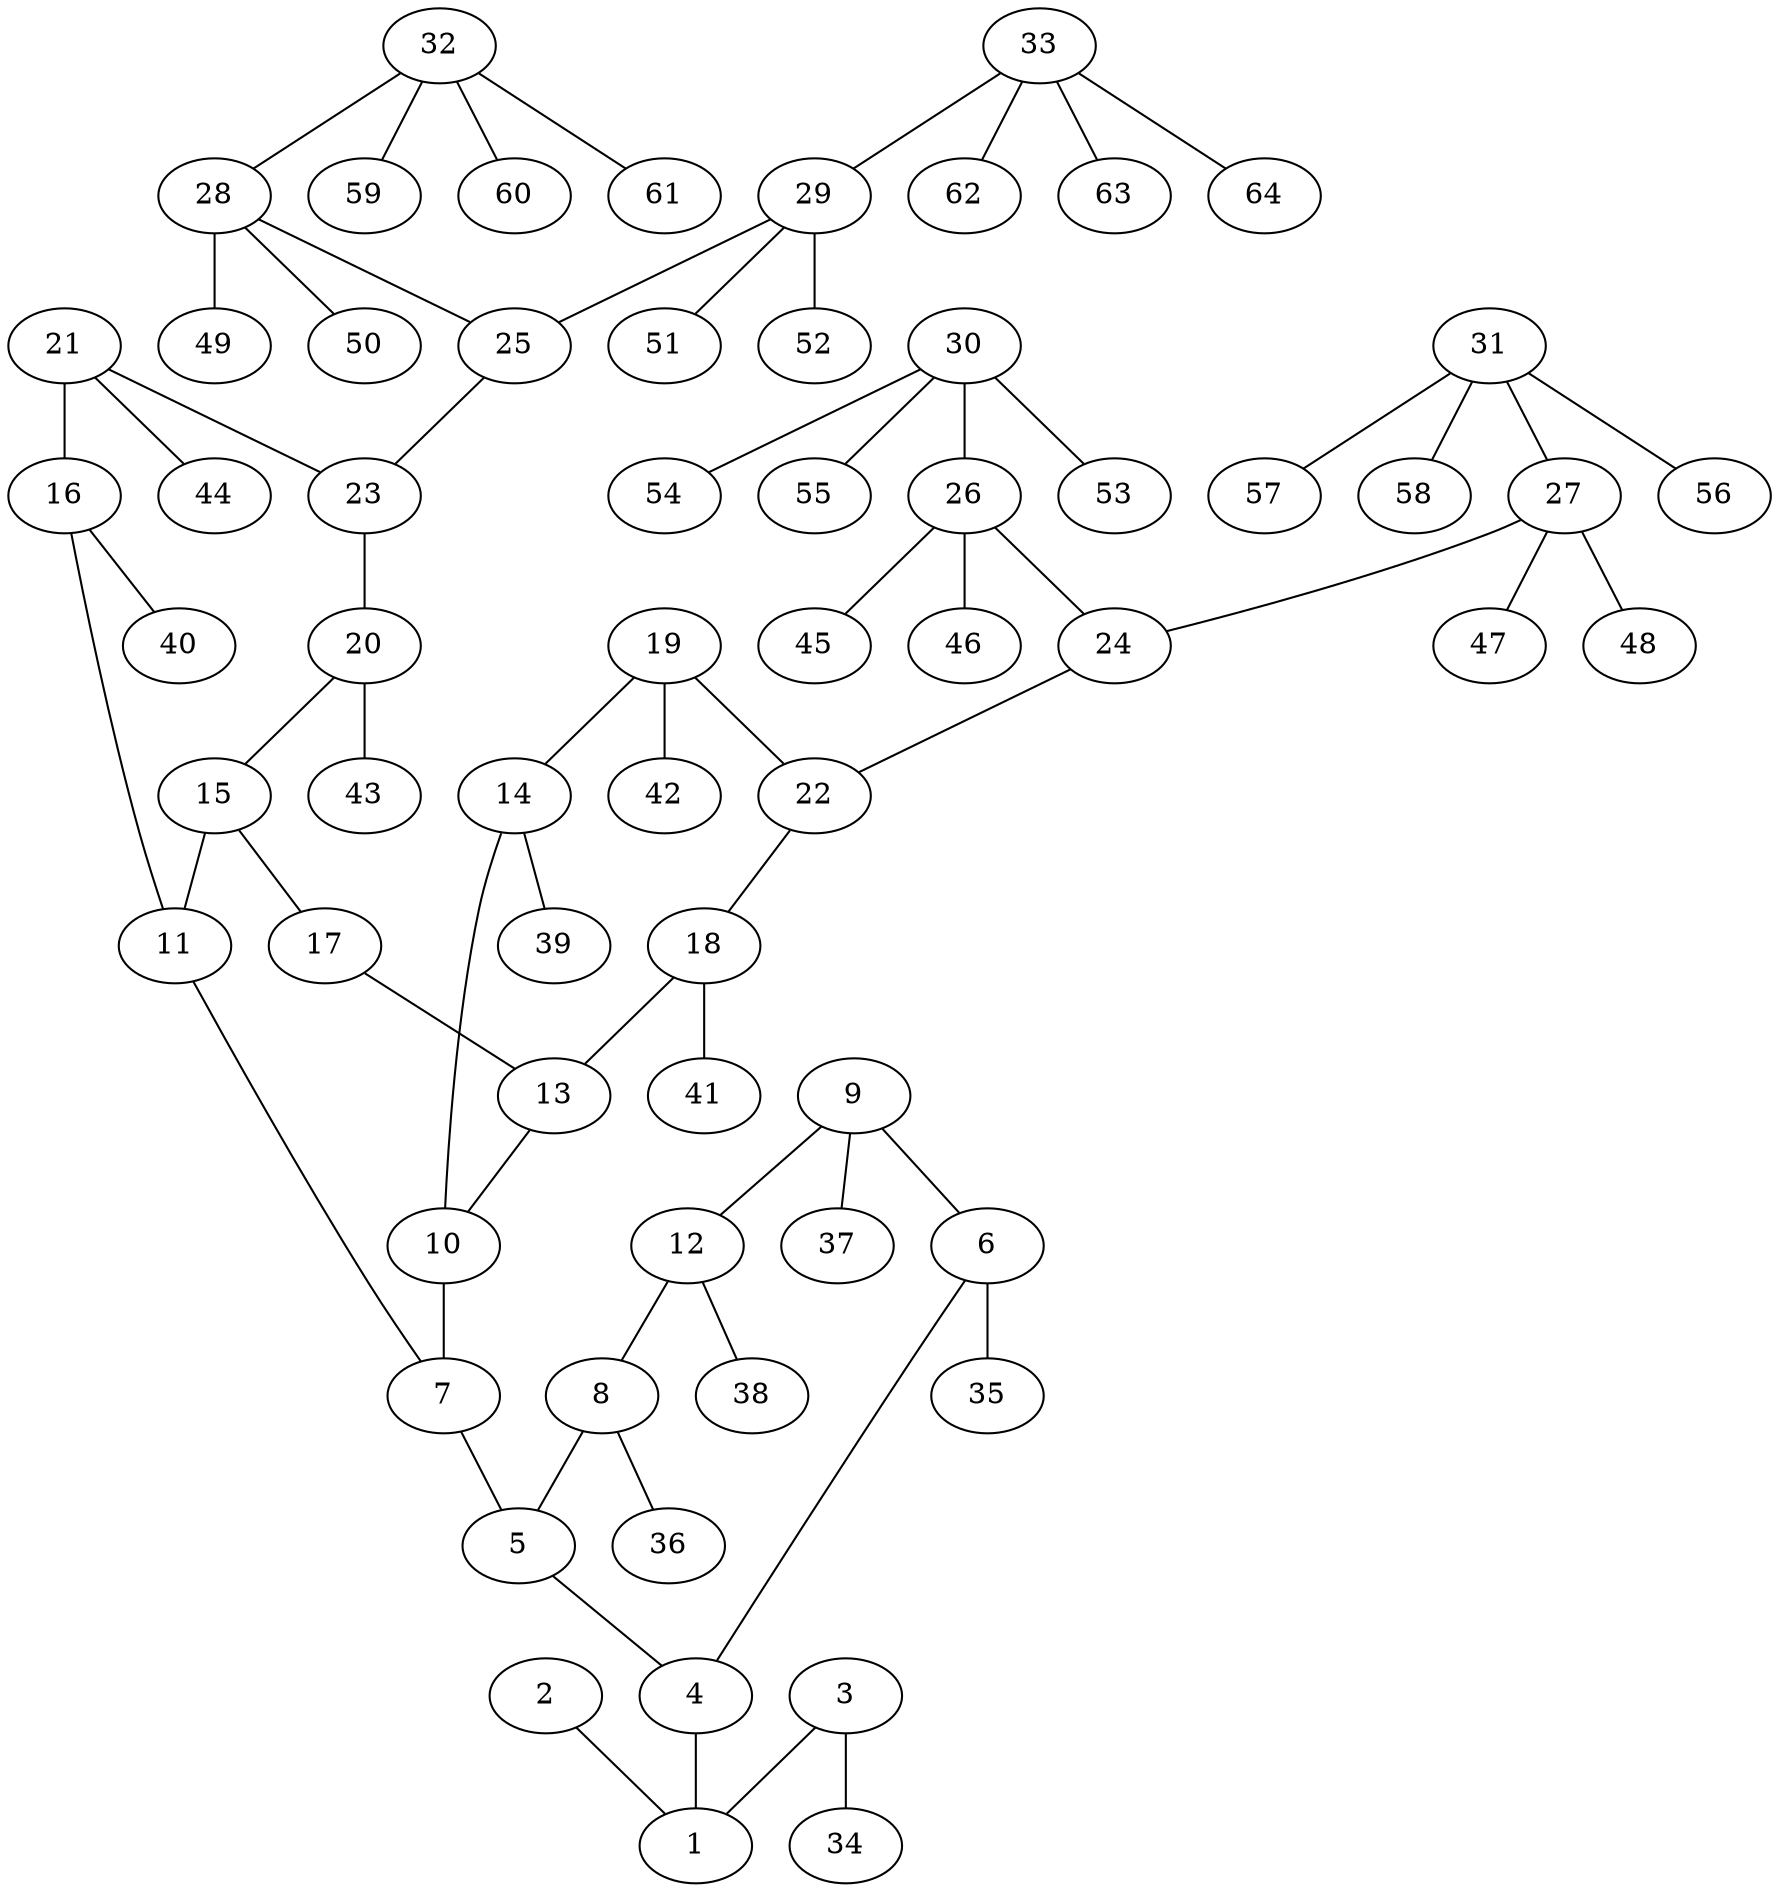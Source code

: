 graph molecule_4033 {
	1	 [chem=C];
	2	 [chem=O];
	2 -- 1	 [valence=2];
	3	 [chem=O];
	3 -- 1	 [valence=1];
	34	 [chem=H];
	3 -- 34	 [valence=1];
	4	 [chem=C];
	4 -- 1	 [valence=1];
	5	 [chem=C];
	5 -- 4	 [valence=2];
	6	 [chem=C];
	6 -- 4	 [valence=1];
	35	 [chem=H];
	6 -- 35	 [valence=1];
	7	 [chem=C];
	7 -- 5	 [valence=1];
	8	 [chem=C];
	8 -- 5	 [valence=1];
	36	 [chem=H];
	8 -- 36	 [valence=1];
	9	 [chem=C];
	9 -- 6	 [valence=2];
	12	 [chem=C];
	9 -- 12	 [valence=1];
	37	 [chem=H];
	9 -- 37	 [valence=1];
	10	 [chem=C];
	10 -- 7	 [valence=2];
	11	 [chem=C];
	11 -- 7	 [valence=1];
	12 -- 8	 [valence=2];
	38	 [chem=H];
	12 -- 38	 [valence=1];
	13	 [chem=C];
	13 -- 10	 [valence=1];
	14	 [chem=C];
	14 -- 10	 [valence=1];
	39	 [chem=H];
	14 -- 39	 [valence=1];
	15	 [chem=C];
	15 -- 11	 [valence=2];
	17	 [chem=O];
	15 -- 17	 [valence=1];
	16	 [chem=C];
	16 -- 11	 [valence=1];
	40	 [chem=H];
	16 -- 40	 [valence=1];
	17 -- 13	 [valence=2];
	18	 [chem=C];
	18 -- 13	 [valence=1];
	41	 [chem=H];
	18 -- 41	 [valence=1];
	19	 [chem=C];
	19 -- 14	 [valence=2];
	22	 [chem=C];
	19 -- 22	 [valence=1];
	42	 [chem=H];
	19 -- 42	 [valence=1];
	20	 [chem=C];
	20 -- 15	 [valence=1];
	43	 [chem=H];
	20 -- 43	 [valence=1];
	21	 [chem=C];
	21 -- 16	 [valence=2];
	23	 [chem=C];
	21 -- 23	 [valence=1];
	44	 [chem=H];
	21 -- 44	 [valence=1];
	22 -- 18	 [valence=2];
	23 -- 20	 [valence=2];
	24	 [chem=N];
	24 -- 22	 [valence=1];
	25	 [chem=N];
	25 -- 23	 [valence=1];
	26	 [chem=C];
	26 -- 24	 [valence=1];
	45	 [chem=H];
	26 -- 45	 [valence=1];
	46	 [chem=H];
	26 -- 46	 [valence=1];
	27	 [chem=C];
	27 -- 24	 [valence=1];
	47	 [chem=H];
	27 -- 47	 [valence=1];
	48	 [chem=H];
	27 -- 48	 [valence=1];
	28	 [chem=C];
	28 -- 25	 [valence=1];
	49	 [chem=H];
	28 -- 49	 [valence=1];
	50	 [chem=H];
	28 -- 50	 [valence=1];
	29	 [chem=C];
	29 -- 25	 [valence=1];
	51	 [chem=H];
	29 -- 51	 [valence=1];
	52	 [chem=H];
	29 -- 52	 [valence=1];
	30	 [chem=C];
	30 -- 26	 [valence=1];
	53	 [chem=H];
	30 -- 53	 [valence=1];
	54	 [chem=H];
	30 -- 54	 [valence=1];
	55	 [chem=H];
	30 -- 55	 [valence=1];
	31	 [chem=C];
	31 -- 27	 [valence=1];
	56	 [chem=H];
	31 -- 56	 [valence=1];
	57	 [chem=H];
	31 -- 57	 [valence=1];
	58	 [chem=H];
	31 -- 58	 [valence=1];
	32	 [chem=C];
	32 -- 28	 [valence=1];
	59	 [chem=H];
	32 -- 59	 [valence=1];
	60	 [chem=H];
	32 -- 60	 [valence=1];
	61	 [chem=H];
	32 -- 61	 [valence=1];
	33	 [chem=C];
	33 -- 29	 [valence=1];
	62	 [chem=H];
	33 -- 62	 [valence=1];
	63	 [chem=H];
	33 -- 63	 [valence=1];
	64	 [chem=H];
	33 -- 64	 [valence=1];
}
